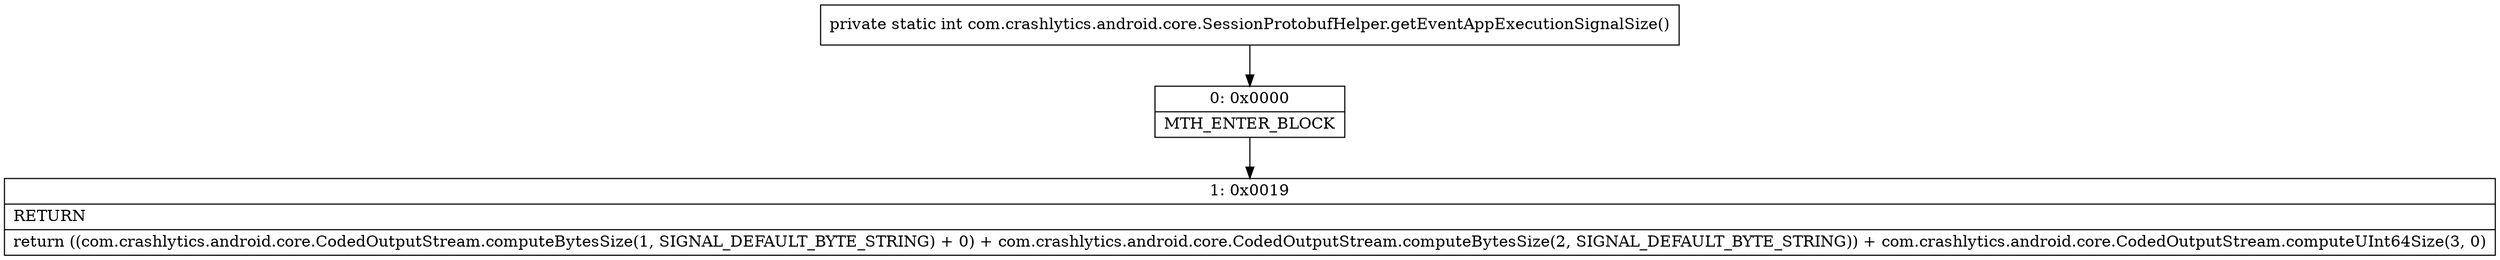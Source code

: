 digraph "CFG forcom.crashlytics.android.core.SessionProtobufHelper.getEventAppExecutionSignalSize()I" {
Node_0 [shape=record,label="{0\:\ 0x0000|MTH_ENTER_BLOCK\l}"];
Node_1 [shape=record,label="{1\:\ 0x0019|RETURN\l|return ((com.crashlytics.android.core.CodedOutputStream.computeBytesSize(1, SIGNAL_DEFAULT_BYTE_STRING) + 0) + com.crashlytics.android.core.CodedOutputStream.computeBytesSize(2, SIGNAL_DEFAULT_BYTE_STRING)) + com.crashlytics.android.core.CodedOutputStream.computeUInt64Size(3, 0)\l}"];
MethodNode[shape=record,label="{private static int com.crashlytics.android.core.SessionProtobufHelper.getEventAppExecutionSignalSize() }"];
MethodNode -> Node_0;
Node_0 -> Node_1;
}

